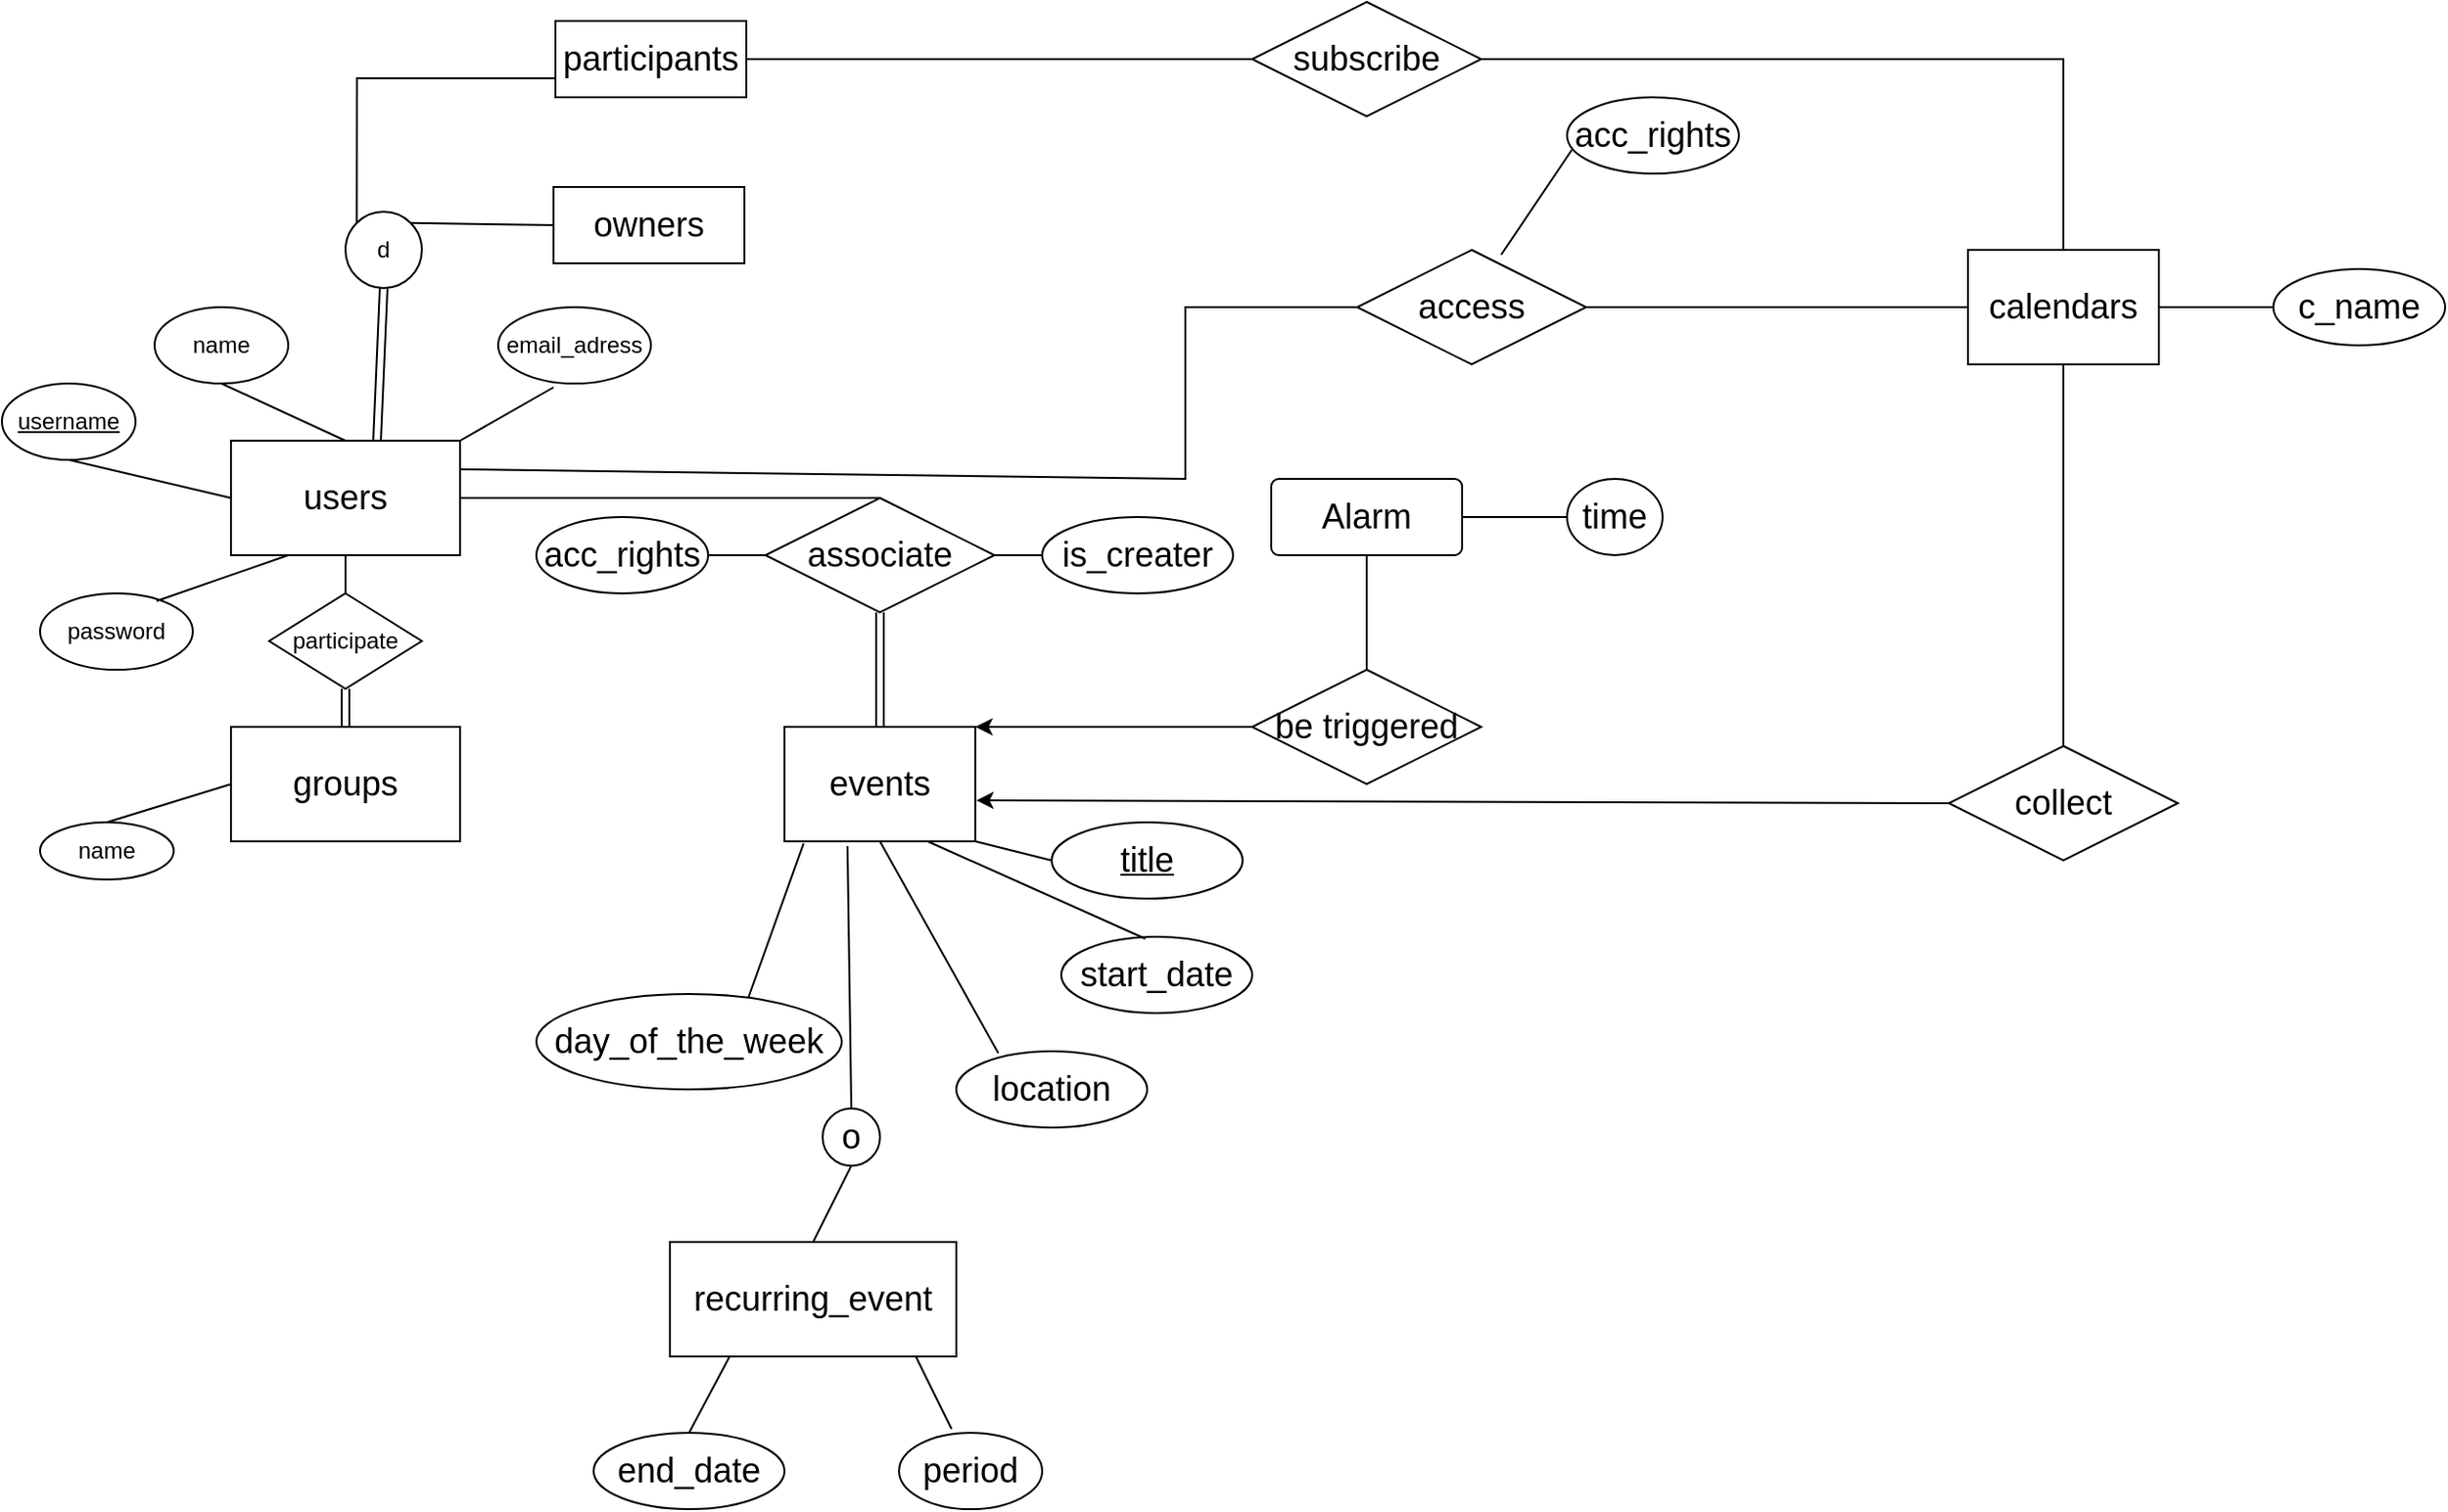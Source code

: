 <mxfile version="20.3.7" type="github" pages="4">
  <diagram id="R2lEEEUBdFMjLlhIrx00" name="Page-1">
    <mxGraphModel dx="1796" dy="1689" grid="1" gridSize="10" guides="1" tooltips="1" connect="1" arrows="1" fold="1" page="1" pageScale="1" pageWidth="850" pageHeight="1100" math="0" shadow="0" extFonts="Permanent Marker^https://fonts.googleapis.com/css?family=Permanent+Marker">
      <root>
        <mxCell id="0" />
        <mxCell id="1" parent="0" />
        <mxCell id="HrpYlR0Sw-WBSM7qd5Lc-1" value="name" style="ellipse;whiteSpace=wrap;html=1;" parent="1" vertex="1">
          <mxGeometry x="-100" y="60" width="70" height="40" as="geometry" />
        </mxCell>
        <mxCell id="HrpYlR0Sw-WBSM7qd5Lc-2" value="&lt;font style=&quot;font-size: 18px;&quot;&gt;users&lt;/font&gt;" style="rounded=0;whiteSpace=wrap;html=1;" parent="1" vertex="1">
          <mxGeometry x="-60" y="130" width="120" height="60" as="geometry" />
        </mxCell>
        <mxCell id="HrpYlR0Sw-WBSM7qd5Lc-3" value="email_adress" style="ellipse;whiteSpace=wrap;html=1;" parent="1" vertex="1">
          <mxGeometry x="80" y="60" width="80" height="40" as="geometry" />
        </mxCell>
        <mxCell id="HrpYlR0Sw-WBSM7qd5Lc-4" value="&lt;u&gt;username&lt;/u&gt;" style="ellipse;whiteSpace=wrap;html=1;" parent="1" vertex="1">
          <mxGeometry x="-180" y="100" width="70" height="40" as="geometry" />
        </mxCell>
        <mxCell id="HrpYlR0Sw-WBSM7qd5Lc-5" value="password" style="ellipse;whiteSpace=wrap;html=1;" parent="1" vertex="1">
          <mxGeometry x="-160" y="210" width="80" height="40" as="geometry" />
        </mxCell>
        <mxCell id="HrpYlR0Sw-WBSM7qd5Lc-6" value="" style="endArrow=none;html=1;rounded=0;exitX=0.763;exitY=0.1;exitDx=0;exitDy=0;exitPerimeter=0;entryX=0.25;entryY=1;entryDx=0;entryDy=0;" parent="1" source="HrpYlR0Sw-WBSM7qd5Lc-5" target="HrpYlR0Sw-WBSM7qd5Lc-2" edge="1">
          <mxGeometry width="50" height="50" relative="1" as="geometry">
            <mxPoint x="-20" y="250" as="sourcePoint" />
            <mxPoint x="30" y="200" as="targetPoint" />
          </mxGeometry>
        </mxCell>
        <mxCell id="HrpYlR0Sw-WBSM7qd5Lc-7" value="" style="endArrow=none;html=1;rounded=0;entryX=0.5;entryY=1;entryDx=0;entryDy=0;exitX=0;exitY=0.5;exitDx=0;exitDy=0;" parent="1" source="HrpYlR0Sw-WBSM7qd5Lc-2" target="HrpYlR0Sw-WBSM7qd5Lc-4" edge="1">
          <mxGeometry width="50" height="50" relative="1" as="geometry">
            <mxPoint x="-100" y="230" as="sourcePoint" />
            <mxPoint x="-50" y="180" as="targetPoint" />
          </mxGeometry>
        </mxCell>
        <mxCell id="HrpYlR0Sw-WBSM7qd5Lc-10" value="" style="endArrow=none;html=1;rounded=0;entryX=0.5;entryY=1;entryDx=0;entryDy=0;exitX=0.5;exitY=0;exitDx=0;exitDy=0;" parent="1" source="HrpYlR0Sw-WBSM7qd5Lc-2" target="HrpYlR0Sw-WBSM7qd5Lc-1" edge="1">
          <mxGeometry width="50" height="50" relative="1" as="geometry">
            <mxPoint x="180" y="250" as="sourcePoint" />
            <mxPoint x="230" y="200" as="targetPoint" />
          </mxGeometry>
        </mxCell>
        <mxCell id="HrpYlR0Sw-WBSM7qd5Lc-11" value="" style="endArrow=none;html=1;rounded=0;entryX=0.363;entryY=1.05;entryDx=0;entryDy=0;entryPerimeter=0;exitX=1;exitY=0;exitDx=0;exitDy=0;" parent="1" source="HrpYlR0Sw-WBSM7qd5Lc-2" target="HrpYlR0Sw-WBSM7qd5Lc-3" edge="1">
          <mxGeometry width="50" height="50" relative="1" as="geometry">
            <mxPoint x="170" y="190" as="sourcePoint" />
            <mxPoint x="220" y="140" as="targetPoint" />
          </mxGeometry>
        </mxCell>
        <mxCell id="HrpYlR0Sw-WBSM7qd5Lc-12" value="&lt;font style=&quot;font-size: 18px;&quot;&gt;groups&lt;/font&gt;" style="rounded=0;whiteSpace=wrap;html=1;" parent="1" vertex="1">
          <mxGeometry x="-60" y="280" width="120" height="60" as="geometry" />
        </mxCell>
        <mxCell id="HrpYlR0Sw-WBSM7qd5Lc-13" value="name" style="ellipse;whiteSpace=wrap;html=1;" parent="1" vertex="1">
          <mxGeometry x="-160" y="330" width="70" height="30" as="geometry" />
        </mxCell>
        <mxCell id="HrpYlR0Sw-WBSM7qd5Lc-14" value="" style="endArrow=none;html=1;rounded=0;entryX=0.5;entryY=0;entryDx=0;entryDy=0;exitX=0;exitY=0.5;exitDx=0;exitDy=0;" parent="1" source="HrpYlR0Sw-WBSM7qd5Lc-12" target="HrpYlR0Sw-WBSM7qd5Lc-13" edge="1">
          <mxGeometry width="50" height="50" relative="1" as="geometry">
            <mxPoint x="250" y="340" as="sourcePoint" />
            <mxPoint x="300" y="290" as="targetPoint" />
          </mxGeometry>
        </mxCell>
        <mxCell id="HrpYlR0Sw-WBSM7qd5Lc-15" value="participate" style="rhombus;whiteSpace=wrap;html=1;" parent="1" vertex="1">
          <mxGeometry x="-40" y="210" width="80" height="50" as="geometry" />
        </mxCell>
        <mxCell id="HrpYlR0Sw-WBSM7qd5Lc-17" value="&lt;font style=&quot;font-size: 18px;&quot;&gt;events&lt;/font&gt;" style="rounded=0;whiteSpace=wrap;html=1;" parent="1" vertex="1">
          <mxGeometry x="230" y="280" width="100" height="60" as="geometry" />
        </mxCell>
        <mxCell id="HrpYlR0Sw-WBSM7qd5Lc-19" value="" style="endArrow=none;html=1;rounded=0;exitX=0.5;exitY=1;exitDx=0;exitDy=0;entryX=0.5;entryY=0;entryDx=0;entryDy=0;" parent="1" source="HrpYlR0Sw-WBSM7qd5Lc-2" target="HrpYlR0Sw-WBSM7qd5Lc-15" edge="1">
          <mxGeometry width="50" height="50" relative="1" as="geometry">
            <mxPoint x="90" y="270" as="sourcePoint" />
            <mxPoint x="140" y="220" as="targetPoint" />
          </mxGeometry>
        </mxCell>
        <mxCell id="HrpYlR0Sw-WBSM7qd5Lc-20" value="" style="shape=link;html=1;rounded=0;entryX=0.5;entryY=0;entryDx=0;entryDy=0;exitX=0.5;exitY=1;exitDx=0;exitDy=0;" parent="1" source="HrpYlR0Sw-WBSM7qd5Lc-15" target="HrpYlR0Sw-WBSM7qd5Lc-12" edge="1">
          <mxGeometry width="100" relative="1" as="geometry">
            <mxPoint x="25" y="350" as="sourcePoint" />
            <mxPoint x="75" y="350" as="targetPoint" />
          </mxGeometry>
        </mxCell>
        <mxCell id="HrpYlR0Sw-WBSM7qd5Lc-32" value="" style="shape=link;html=1;rounded=0;fontSize=18;entryX=0.5;entryY=0;entryDx=0;entryDy=0;exitX=0.5;exitY=1;exitDx=0;exitDy=0;" parent="1" source="HrpYlR0Sw-WBSM7qd5Lc-44" target="HrpYlR0Sw-WBSM7qd5Lc-17" edge="1">
          <mxGeometry relative="1" as="geometry">
            <mxPoint x="330" y="380" as="sourcePoint" />
            <mxPoint x="490" y="380" as="targetPoint" />
          </mxGeometry>
        </mxCell>
        <mxCell id="HrpYlR0Sw-WBSM7qd5Lc-35" value="period" style="ellipse;whiteSpace=wrap;html=1;align=center;fontSize=18;" parent="1" vertex="1">
          <mxGeometry x="290" y="650" width="75" height="40" as="geometry" />
        </mxCell>
        <mxCell id="HrpYlR0Sw-WBSM7qd5Lc-36" value="" style="endArrow=none;html=1;rounded=0;fontSize=18;entryX=0.367;entryY=-0.05;entryDx=0;entryDy=0;entryPerimeter=0;exitX=0.857;exitY=0.992;exitDx=0;exitDy=0;exitPerimeter=0;" parent="1" source="HrpYlR0Sw-WBSM7qd5Lc-57" target="HrpYlR0Sw-WBSM7qd5Lc-35" edge="1">
          <mxGeometry relative="1" as="geometry">
            <mxPoint x="200" y="620" as="sourcePoint" />
            <mxPoint x="640" y="190" as="targetPoint" />
          </mxGeometry>
        </mxCell>
        <mxCell id="HrpYlR0Sw-WBSM7qd5Lc-37" value="&lt;u&gt;title&lt;/u&gt;" style="ellipse;whiteSpace=wrap;html=1;align=center;fontSize=18;" parent="1" vertex="1">
          <mxGeometry x="370" y="330" width="100" height="40" as="geometry" />
        </mxCell>
        <mxCell id="HrpYlR0Sw-WBSM7qd5Lc-38" value="" style="endArrow=none;html=1;rounded=0;fontSize=18;exitX=1;exitY=1;exitDx=0;exitDy=0;entryX=0;entryY=0.5;entryDx=0;entryDy=0;" parent="1" source="HrpYlR0Sw-WBSM7qd5Lc-17" target="HrpYlR0Sw-WBSM7qd5Lc-37" edge="1">
          <mxGeometry relative="1" as="geometry">
            <mxPoint x="520" y="430" as="sourcePoint" />
            <mxPoint x="680" y="430" as="targetPoint" />
          </mxGeometry>
        </mxCell>
        <mxCell id="HrpYlR0Sw-WBSM7qd5Lc-40" value="location" style="ellipse;whiteSpace=wrap;html=1;align=center;fontSize=18;" parent="1" vertex="1">
          <mxGeometry x="320" y="450" width="100" height="40" as="geometry" />
        </mxCell>
        <mxCell id="HrpYlR0Sw-WBSM7qd5Lc-41" value="" style="endArrow=none;html=1;rounded=0;fontSize=18;entryX=0.22;entryY=0.025;entryDx=0;entryDy=0;entryPerimeter=0;exitX=0.5;exitY=1;exitDx=0;exitDy=0;" parent="1" source="HrpYlR0Sw-WBSM7qd5Lc-17" target="HrpYlR0Sw-WBSM7qd5Lc-40" edge="1">
          <mxGeometry width="50" height="50" relative="1" as="geometry">
            <mxPoint x="150" y="580" as="sourcePoint" />
            <mxPoint x="200" y="530" as="targetPoint" />
          </mxGeometry>
        </mxCell>
        <mxCell id="HrpYlR0Sw-WBSM7qd5Lc-42" value="is_creater" style="ellipse;whiteSpace=wrap;html=1;fontSize=18;" parent="1" vertex="1">
          <mxGeometry x="365" y="170" width="100" height="40" as="geometry" />
        </mxCell>
        <mxCell id="HrpYlR0Sw-WBSM7qd5Lc-43" value="" style="endArrow=none;html=1;rounded=0;fontSize=18;exitX=1;exitY=0.5;exitDx=0;exitDy=0;entryX=0;entryY=0.5;entryDx=0;entryDy=0;" parent="1" source="HrpYlR0Sw-WBSM7qd5Lc-44" target="HrpYlR0Sw-WBSM7qd5Lc-42" edge="1">
          <mxGeometry width="50" height="50" relative="1" as="geometry">
            <mxPoint x="450" y="330" as="sourcePoint" />
            <mxPoint x="520" y="240" as="targetPoint" />
          </mxGeometry>
        </mxCell>
        <mxCell id="HrpYlR0Sw-WBSM7qd5Lc-44" value="associate" style="shape=rhombus;perimeter=rhombusPerimeter;whiteSpace=wrap;html=1;align=center;fontSize=18;" parent="1" vertex="1">
          <mxGeometry x="220" y="160" width="120" height="60" as="geometry" />
        </mxCell>
        <mxCell id="HrpYlR0Sw-WBSM7qd5Lc-46" value="" style="endArrow=none;html=1;rounded=0;fontSize=18;entryX=1;entryY=0.5;entryDx=0;entryDy=0;exitX=0.5;exitY=0;exitDx=0;exitDy=0;" parent="1" source="HrpYlR0Sw-WBSM7qd5Lc-44" target="HrpYlR0Sw-WBSM7qd5Lc-2" edge="1">
          <mxGeometry width="50" height="50" relative="1" as="geometry">
            <mxPoint x="210" y="310" as="sourcePoint" />
            <mxPoint x="260" y="260" as="targetPoint" />
          </mxGeometry>
        </mxCell>
        <mxCell id="HrpYlR0Sw-WBSM7qd5Lc-49" value="day_of_the_week" style="ellipse;whiteSpace=wrap;html=1;align=center;fontSize=18;" parent="1" vertex="1">
          <mxGeometry x="100" y="420" width="160" height="50" as="geometry" />
        </mxCell>
        <mxCell id="HrpYlR0Sw-WBSM7qd5Lc-50" value="" style="endArrow=none;html=1;rounded=0;fontSize=18;exitX=0.694;exitY=0.04;exitDx=0;exitDy=0;exitPerimeter=0;entryX=0.1;entryY=1.017;entryDx=0;entryDy=0;entryPerimeter=0;" parent="1" source="HrpYlR0Sw-WBSM7qd5Lc-49" target="HrpYlR0Sw-WBSM7qd5Lc-17" edge="1">
          <mxGeometry relative="1" as="geometry">
            <mxPoint x="30" y="490" as="sourcePoint" />
            <mxPoint x="190" y="490" as="targetPoint" />
          </mxGeometry>
        </mxCell>
        <mxCell id="HrpYlR0Sw-WBSM7qd5Lc-51" value="end_date" style="ellipse;whiteSpace=wrap;html=1;align=center;fontSize=18;" parent="1" vertex="1">
          <mxGeometry x="130" y="650" width="100" height="40" as="geometry" />
        </mxCell>
        <mxCell id="HrpYlR0Sw-WBSM7qd5Lc-52" value="" style="endArrow=none;html=1;rounded=0;fontSize=18;exitX=0.5;exitY=0;exitDx=0;exitDy=0;entryX=0.21;entryY=0.992;entryDx=0;entryDy=0;entryPerimeter=0;" parent="1" source="HrpYlR0Sw-WBSM7qd5Lc-51" target="HrpYlR0Sw-WBSM7qd5Lc-57" edge="1">
          <mxGeometry relative="1" as="geometry">
            <mxPoint x="120" y="410" as="sourcePoint" />
            <mxPoint x="140" y="550" as="targetPoint" />
          </mxGeometry>
        </mxCell>
        <mxCell id="HrpYlR0Sw-WBSM7qd5Lc-53" value="start_date" style="ellipse;whiteSpace=wrap;html=1;align=center;fontSize=18;" parent="1" vertex="1">
          <mxGeometry x="375" y="390" width="100" height="40" as="geometry" />
        </mxCell>
        <mxCell id="HrpYlR0Sw-WBSM7qd5Lc-57" value="&lt;font style=&quot;font-size: 18px;&quot;&gt;recurring_event&lt;/font&gt;" style="rounded=0;whiteSpace=wrap;html=1;" parent="1" vertex="1">
          <mxGeometry x="170" y="550" width="150" height="60" as="geometry" />
        </mxCell>
        <mxCell id="HrpYlR0Sw-WBSM7qd5Lc-61" value="" style="endArrow=none;html=1;rounded=0;fontSize=18;exitX=0.75;exitY=1;exitDx=0;exitDy=0;entryX=0.44;entryY=0.025;entryDx=0;entryDy=0;entryPerimeter=0;" parent="1" source="HrpYlR0Sw-WBSM7qd5Lc-17" target="HrpYlR0Sw-WBSM7qd5Lc-53" edge="1">
          <mxGeometry relative="1" as="geometry">
            <mxPoint x="510" y="550" as="sourcePoint" />
            <mxPoint x="670" y="550" as="targetPoint" />
          </mxGeometry>
        </mxCell>
        <mxCell id="HrpYlR0Sw-WBSM7qd5Lc-70" value="" style="endArrow=none;html=1;rounded=0;fontSize=18;exitX=0.5;exitY=0;exitDx=0;exitDy=0;entryX=0.5;entryY=1;entryDx=0;entryDy=0;" parent="1" source="HrpYlR0Sw-WBSM7qd5Lc-57" target="HrpYlR0Sw-WBSM7qd5Lc-71" edge="1">
          <mxGeometry width="50" height="50" relative="1" as="geometry">
            <mxPoint x="120" y="680" as="sourcePoint" />
            <mxPoint x="210" y="690" as="targetPoint" />
          </mxGeometry>
        </mxCell>
        <mxCell id="HrpYlR0Sw-WBSM7qd5Lc-71" value="o" style="ellipse;whiteSpace=wrap;html=1;align=center;fontSize=18;" parent="1" vertex="1">
          <mxGeometry x="250" y="480" width="30" height="30" as="geometry" />
        </mxCell>
        <mxCell id="HrpYlR0Sw-WBSM7qd5Lc-72" value="" style="endArrow=none;html=1;rounded=0;fontSize=18;entryX=0.33;entryY=1.042;entryDx=0;entryDy=0;entryPerimeter=0;exitX=0.5;exitY=0;exitDx=0;exitDy=0;" parent="1" source="HrpYlR0Sw-WBSM7qd5Lc-71" target="HrpYlR0Sw-WBSM7qd5Lc-17" edge="1">
          <mxGeometry width="50" height="50" relative="1" as="geometry">
            <mxPoint x="90" y="680" as="sourcePoint" />
            <mxPoint x="140" y="630" as="targetPoint" />
          </mxGeometry>
        </mxCell>
        <mxCell id="HrpYlR0Sw-WBSM7qd5Lc-77" value="be triggered" style="shape=rhombus;perimeter=rhombusPerimeter;whiteSpace=wrap;html=1;align=center;labelBackgroundColor=none;fontSize=18;" parent="1" vertex="1">
          <mxGeometry x="475" y="250" width="120" height="60" as="geometry" />
        </mxCell>
        <mxCell id="HrpYlR0Sw-WBSM7qd5Lc-80" value="" style="endArrow=none;html=1;rounded=0;fontSize=18;entryX=0.5;entryY=1;entryDx=0;entryDy=0;exitX=0.5;exitY=0;exitDx=0;exitDy=0;" parent="1" source="HrpYlR0Sw-WBSM7qd5Lc-77" target="HrpYlR0Sw-WBSM7qd5Lc-82" edge="1">
          <mxGeometry relative="1" as="geometry">
            <mxPoint x="610" y="220" as="sourcePoint" />
            <mxPoint x="530" y="215" as="targetPoint" />
          </mxGeometry>
        </mxCell>
        <mxCell id="HrpYlR0Sw-WBSM7qd5Lc-82" value="Alarm" style="rounded=1;arcSize=10;whiteSpace=wrap;html=1;align=center;labelBackgroundColor=none;fontSize=18;fillColor=none;" parent="1" vertex="1">
          <mxGeometry x="485" y="150" width="100" height="40" as="geometry" />
        </mxCell>
        <mxCell id="HrpYlR0Sw-WBSM7qd5Lc-84" value="time" style="ellipse;whiteSpace=wrap;html=1;labelBackgroundColor=none;fontSize=18;fillColor=none;" parent="1" vertex="1">
          <mxGeometry x="640" y="150" width="50" height="40" as="geometry" />
        </mxCell>
        <mxCell id="HrpYlR0Sw-WBSM7qd5Lc-85" value="" style="endArrow=none;html=1;rounded=0;fontSize=18;exitX=1;exitY=0.5;exitDx=0;exitDy=0;entryX=0;entryY=0.5;entryDx=0;entryDy=0;" parent="1" source="HrpYlR0Sw-WBSM7qd5Lc-82" target="HrpYlR0Sw-WBSM7qd5Lc-84" edge="1">
          <mxGeometry width="50" height="50" relative="1" as="geometry">
            <mxPoint x="620" y="280" as="sourcePoint" />
            <mxPoint x="670" y="230" as="targetPoint" />
          </mxGeometry>
        </mxCell>
        <mxCell id="HrpYlR0Sw-WBSM7qd5Lc-86" value="" style="endArrow=classic;html=1;rounded=0;fontSize=18;entryX=1;entryY=0;entryDx=0;entryDy=0;exitX=0;exitY=0.5;exitDx=0;exitDy=0;" parent="1" source="HrpYlR0Sw-WBSM7qd5Lc-77" target="HrpYlR0Sw-WBSM7qd5Lc-17" edge="1">
          <mxGeometry width="50" height="50" relative="1" as="geometry">
            <mxPoint x="380" y="310" as="sourcePoint" />
            <mxPoint x="430" y="260" as="targetPoint" />
          </mxGeometry>
        </mxCell>
        <mxCell id="HrpYlR0Sw-WBSM7qd5Lc-92" value="&lt;span style=&quot;font-size: 18px;&quot;&gt;calendars&lt;/span&gt;" style="rounded=0;whiteSpace=wrap;html=1;" parent="1" vertex="1">
          <mxGeometry x="850" y="30" width="100" height="60" as="geometry" />
        </mxCell>
        <mxCell id="HrpYlR0Sw-WBSM7qd5Lc-95" value="collect" style="shape=rhombus;perimeter=rhombusPerimeter;whiteSpace=wrap;html=1;align=center;labelBackgroundColor=none;fontSize=18;fillColor=none;" parent="1" vertex="1">
          <mxGeometry x="840" y="290" width="120" height="60" as="geometry" />
        </mxCell>
        <mxCell id="HrpYlR0Sw-WBSM7qd5Lc-99" value="" style="endArrow=none;html=1;rounded=0;fontSize=18;entryX=0.5;entryY=1;entryDx=0;entryDy=0;exitX=0.5;exitY=0;exitDx=0;exitDy=0;" parent="1" source="HrpYlR0Sw-WBSM7qd5Lc-95" target="HrpYlR0Sw-WBSM7qd5Lc-92" edge="1">
          <mxGeometry relative="1" as="geometry">
            <mxPoint x="900" y="280" as="sourcePoint" />
            <mxPoint x="900" y="350" as="targetPoint" />
          </mxGeometry>
        </mxCell>
        <mxCell id="HrpYlR0Sw-WBSM7qd5Lc-100" value="" style="endArrow=classic;html=1;rounded=0;fontSize=18;entryX=1.005;entryY=0.642;entryDx=0;entryDy=0;exitX=0;exitY=0.5;exitDx=0;exitDy=0;entryPerimeter=0;" parent="1" source="HrpYlR0Sw-WBSM7qd5Lc-95" target="HrpYlR0Sw-WBSM7qd5Lc-17" edge="1">
          <mxGeometry width="50" height="50" relative="1" as="geometry">
            <mxPoint x="540" y="480" as="sourcePoint" />
            <mxPoint x="590" y="430" as="targetPoint" />
          </mxGeometry>
        </mxCell>
        <mxCell id="HrpYlR0Sw-WBSM7qd5Lc-103" value="" style="endArrow=none;html=1;rounded=0;fontSize=18;exitX=1;exitY=0.25;exitDx=0;exitDy=0;entryX=0;entryY=0.5;entryDx=0;entryDy=0;" parent="1" source="HrpYlR0Sw-WBSM7qd5Lc-2" target="HrpYlR0Sw-WBSM7qd5Lc-104" edge="1">
          <mxGeometry width="50" height="50" relative="1" as="geometry">
            <mxPoint x="290" y="120" as="sourcePoint" />
            <mxPoint x="530" y="60" as="targetPoint" />
            <Array as="points">
              <mxPoint x="440" y="150" />
              <mxPoint x="440" y="60" />
            </Array>
          </mxGeometry>
        </mxCell>
        <mxCell id="HrpYlR0Sw-WBSM7qd5Lc-104" value="access" style="shape=rhombus;perimeter=rhombusPerimeter;whiteSpace=wrap;html=1;align=center;labelBackgroundColor=none;fontSize=18;" parent="1" vertex="1">
          <mxGeometry x="530" y="30" width="120" height="60" as="geometry" />
        </mxCell>
        <mxCell id="HrpYlR0Sw-WBSM7qd5Lc-108" value="c_name" style="ellipse;whiteSpace=wrap;html=1;labelBackgroundColor=none;fontSize=18;fillColor=none;" parent="1" vertex="1">
          <mxGeometry x="1010" y="40" width="90" height="40" as="geometry" />
        </mxCell>
        <mxCell id="HrpYlR0Sw-WBSM7qd5Lc-109" value="" style="endArrow=none;html=1;rounded=0;fontSize=18;exitX=1;exitY=0.5;exitDx=0;exitDy=0;entryX=0;entryY=0.5;entryDx=0;entryDy=0;" parent="1" source="HrpYlR0Sw-WBSM7qd5Lc-92" target="HrpYlR0Sw-WBSM7qd5Lc-108" edge="1">
          <mxGeometry width="50" height="50" relative="1" as="geometry">
            <mxPoint x="950" y="10" as="sourcePoint" />
            <mxPoint x="1000" y="-40" as="targetPoint" />
          </mxGeometry>
        </mxCell>
        <mxCell id="HrpYlR0Sw-WBSM7qd5Lc-110" value="acc_rights" style="ellipse;whiteSpace=wrap;html=1;labelBackgroundColor=none;fontSize=18;fillColor=none;" parent="1" vertex="1">
          <mxGeometry x="640" y="-50" width="90" height="40" as="geometry" />
        </mxCell>
        <mxCell id="HrpYlR0Sw-WBSM7qd5Lc-111" value="" style="endArrow=none;html=1;rounded=0;fontSize=18;entryX=0.028;entryY=0.688;entryDx=0;entryDy=0;entryPerimeter=0;exitX=0.629;exitY=0.042;exitDx=0;exitDy=0;exitPerimeter=0;" parent="1" source="HrpYlR0Sw-WBSM7qd5Lc-104" target="HrpYlR0Sw-WBSM7qd5Lc-110" edge="1">
          <mxGeometry width="50" height="50" relative="1" as="geometry">
            <mxPoint x="800" y="40" as="sourcePoint" />
            <mxPoint x="850" y="-10" as="targetPoint" />
          </mxGeometry>
        </mxCell>
        <mxCell id="HrpYlR0Sw-WBSM7qd5Lc-113" value="" style="endArrow=none;html=1;rounded=0;fontSize=18;exitX=1;exitY=0.5;exitDx=0;exitDy=0;entryX=0;entryY=0.5;entryDx=0;entryDy=0;" parent="1" source="HrpYlR0Sw-WBSM7qd5Lc-104" target="HrpYlR0Sw-WBSM7qd5Lc-92" edge="1">
          <mxGeometry width="50" height="50" relative="1" as="geometry">
            <mxPoint x="700" y="140" as="sourcePoint" />
            <mxPoint x="750" y="90" as="targetPoint" />
          </mxGeometry>
        </mxCell>
        <mxCell id="HrpYlR0Sw-WBSM7qd5Lc-115" value="participants" style="whiteSpace=wrap;html=1;align=center;labelBackgroundColor=none;fontSize=18;fillColor=none;" parent="1" vertex="1">
          <mxGeometry x="110" y="-90" width="100" height="40" as="geometry" />
        </mxCell>
        <mxCell id="HrpYlR0Sw-WBSM7qd5Lc-116" value="owners" style="whiteSpace=wrap;html=1;align=center;labelBackgroundColor=none;fontSize=18;fillColor=none;" parent="1" vertex="1">
          <mxGeometry x="109" y="-3" width="100" height="40" as="geometry" />
        </mxCell>
        <mxCell id="HrpYlR0Sw-WBSM7qd5Lc-117" value="d" style="ellipse;whiteSpace=wrap;html=1;" parent="1" vertex="1">
          <mxGeometry y="10" width="40" height="40" as="geometry" />
        </mxCell>
        <mxCell id="HrpYlR0Sw-WBSM7qd5Lc-120" value="" style="shape=link;html=1;rounded=0;fontSize=18;exitX=0.5;exitY=1;exitDx=0;exitDy=0;entryX=0.638;entryY=-0.008;entryDx=0;entryDy=0;entryPerimeter=0;" parent="1" source="HrpYlR0Sw-WBSM7qd5Lc-117" target="HrpYlR0Sw-WBSM7qd5Lc-2" edge="1">
          <mxGeometry relative="1" as="geometry">
            <mxPoint x="120" y="60" as="sourcePoint" />
            <mxPoint x="280" y="60" as="targetPoint" />
          </mxGeometry>
        </mxCell>
        <mxCell id="HrpYlR0Sw-WBSM7qd5Lc-122" value="" style="endArrow=none;html=1;rounded=0;fontSize=18;exitX=0;exitY=0.75;exitDx=0;exitDy=0;entryX=0;entryY=0;entryDx=0;entryDy=0;" parent="1" source="HrpYlR0Sw-WBSM7qd5Lc-115" target="HrpYlR0Sw-WBSM7qd5Lc-117" edge="1">
          <mxGeometry relative="1" as="geometry">
            <mxPoint y="-10" as="sourcePoint" />
            <mxPoint x="160" y="-10" as="targetPoint" />
            <Array as="points">
              <mxPoint x="6" y="-60" />
            </Array>
          </mxGeometry>
        </mxCell>
        <mxCell id="HrpYlR0Sw-WBSM7qd5Lc-124" value="" style="endArrow=none;html=1;rounded=0;fontSize=18;exitX=0;exitY=0.5;exitDx=0;exitDy=0;entryX=1;entryY=0;entryDx=0;entryDy=0;" parent="1" source="HrpYlR0Sw-WBSM7qd5Lc-116" target="HrpYlR0Sw-WBSM7qd5Lc-117" edge="1">
          <mxGeometry relative="1" as="geometry">
            <mxPoint x="110" y="30" as="sourcePoint" />
            <mxPoint x="270" y="30" as="targetPoint" />
          </mxGeometry>
        </mxCell>
        <mxCell id="HrpYlR0Sw-WBSM7qd5Lc-125" value="subscribe" style="shape=rhombus;perimeter=rhombusPerimeter;whiteSpace=wrap;html=1;align=center;labelBackgroundColor=none;fontSize=18;fillColor=none;" parent="1" vertex="1">
          <mxGeometry x="475" y="-100" width="120" height="60" as="geometry" />
        </mxCell>
        <mxCell id="HrpYlR0Sw-WBSM7qd5Lc-126" value="" style="endArrow=none;html=1;rounded=0;fontSize=18;exitX=1;exitY=0.5;exitDx=0;exitDy=0;entryX=0;entryY=0.5;entryDx=0;entryDy=0;" parent="1" source="HrpYlR0Sw-WBSM7qd5Lc-115" target="HrpYlR0Sw-WBSM7qd5Lc-125" edge="1">
          <mxGeometry relative="1" as="geometry">
            <mxPoint x="220" y="-40" as="sourcePoint" />
            <mxPoint x="380" y="-40" as="targetPoint" />
          </mxGeometry>
        </mxCell>
        <mxCell id="HrpYlR0Sw-WBSM7qd5Lc-127" value="" style="endArrow=none;html=1;rounded=0;fontSize=18;exitX=1;exitY=0.5;exitDx=0;exitDy=0;entryX=0.5;entryY=0;entryDx=0;entryDy=0;" parent="1" source="HrpYlR0Sw-WBSM7qd5Lc-125" target="HrpYlR0Sw-WBSM7qd5Lc-92" edge="1">
          <mxGeometry relative="1" as="geometry">
            <mxPoint x="730" y="-70" as="sourcePoint" />
            <mxPoint x="890" y="-70" as="targetPoint" />
            <Array as="points">
              <mxPoint x="900" y="-70" />
            </Array>
          </mxGeometry>
        </mxCell>
        <mxCell id="HrpYlR0Sw-WBSM7qd5Lc-128" value="acc_rights" style="ellipse;whiteSpace=wrap;html=1;labelBackgroundColor=none;fontSize=18;fillColor=none;" parent="1" vertex="1">
          <mxGeometry x="100" y="170" width="90" height="40" as="geometry" />
        </mxCell>
        <mxCell id="HrpYlR0Sw-WBSM7qd5Lc-131" value="" style="endArrow=none;html=1;rounded=0;fontSize=18;exitX=1;exitY=0.5;exitDx=0;exitDy=0;entryX=0;entryY=0.5;entryDx=0;entryDy=0;" parent="1" source="HrpYlR0Sw-WBSM7qd5Lc-128" target="HrpYlR0Sw-WBSM7qd5Lc-44" edge="1">
          <mxGeometry relative="1" as="geometry">
            <mxPoint x="80" y="290" as="sourcePoint" />
            <mxPoint x="240" y="290" as="targetPoint" />
          </mxGeometry>
        </mxCell>
      </root>
    </mxGraphModel>
  </diagram>
  <diagram id="nQmnyNFSFos6eswjvVM8" name="users and groups">
    <mxGraphModel dx="996" dy="1789" grid="1" gridSize="10" guides="1" tooltips="1" connect="1" arrows="1" fold="1" page="1" pageScale="1" pageWidth="827" pageHeight="1169" math="0" shadow="0">
      <root>
        <mxCell id="0" />
        <mxCell id="1" parent="0" />
        <mxCell id="A9Y2W4eO2rQ6gUOknwV4-1" value="name" style="ellipse;whiteSpace=wrap;html=1;" vertex="1" parent="1">
          <mxGeometry x="87" y="60" width="70" height="40" as="geometry" />
        </mxCell>
        <mxCell id="A9Y2W4eO2rQ6gUOknwV4-2" value="&lt;font style=&quot;font-size: 18px;&quot;&gt;users&lt;/font&gt;" style="rounded=0;whiteSpace=wrap;html=1;" vertex="1" parent="1">
          <mxGeometry x="127" y="130" width="120" height="60" as="geometry" />
        </mxCell>
        <mxCell id="A9Y2W4eO2rQ6gUOknwV4-3" value="email_adress" style="ellipse;whiteSpace=wrap;html=1;" vertex="1" parent="1">
          <mxGeometry x="247" y="72" width="80" height="40" as="geometry" />
        </mxCell>
        <mxCell id="A9Y2W4eO2rQ6gUOknwV4-4" value="&lt;u&gt;username&lt;/u&gt;" style="ellipse;whiteSpace=wrap;html=1;" vertex="1" parent="1">
          <mxGeometry x="7" y="100" width="70" height="40" as="geometry" />
        </mxCell>
        <mxCell id="A9Y2W4eO2rQ6gUOknwV4-5" value="password" style="ellipse;whiteSpace=wrap;html=1;" vertex="1" parent="1">
          <mxGeometry x="27" y="210" width="80" height="40" as="geometry" />
        </mxCell>
        <mxCell id="A9Y2W4eO2rQ6gUOknwV4-6" value="" style="endArrow=none;html=1;rounded=0;exitX=0.763;exitY=0.1;exitDx=0;exitDy=0;exitPerimeter=0;entryX=0.25;entryY=1;entryDx=0;entryDy=0;" edge="1" parent="1" source="A9Y2W4eO2rQ6gUOknwV4-5" target="A9Y2W4eO2rQ6gUOknwV4-2">
          <mxGeometry width="50" height="50" relative="1" as="geometry">
            <mxPoint x="167" y="250" as="sourcePoint" />
            <mxPoint x="217" y="200" as="targetPoint" />
          </mxGeometry>
        </mxCell>
        <mxCell id="A9Y2W4eO2rQ6gUOknwV4-7" value="" style="endArrow=none;html=1;rounded=0;entryX=0.5;entryY=1;entryDx=0;entryDy=0;exitX=0;exitY=0.5;exitDx=0;exitDy=0;" edge="1" parent="1" source="A9Y2W4eO2rQ6gUOknwV4-2" target="A9Y2W4eO2rQ6gUOknwV4-4">
          <mxGeometry width="50" height="50" relative="1" as="geometry">
            <mxPoint x="87" y="230" as="sourcePoint" />
            <mxPoint x="137" y="180" as="targetPoint" />
          </mxGeometry>
        </mxCell>
        <mxCell id="A9Y2W4eO2rQ6gUOknwV4-8" value="" style="endArrow=none;html=1;rounded=0;entryX=0.5;entryY=1;entryDx=0;entryDy=0;exitX=0.5;exitY=0;exitDx=0;exitDy=0;" edge="1" parent="1" source="A9Y2W4eO2rQ6gUOknwV4-2" target="A9Y2W4eO2rQ6gUOknwV4-1">
          <mxGeometry width="50" height="50" relative="1" as="geometry">
            <mxPoint x="367" y="250" as="sourcePoint" />
            <mxPoint x="417" y="200" as="targetPoint" />
          </mxGeometry>
        </mxCell>
        <mxCell id="A9Y2W4eO2rQ6gUOknwV4-9" value="" style="endArrow=none;html=1;rounded=0;entryX=0.363;entryY=1.05;entryDx=0;entryDy=0;entryPerimeter=0;exitX=1;exitY=0;exitDx=0;exitDy=0;" edge="1" parent="1" source="A9Y2W4eO2rQ6gUOknwV4-2" target="A9Y2W4eO2rQ6gUOknwV4-3">
          <mxGeometry width="50" height="50" relative="1" as="geometry">
            <mxPoint x="357" y="190" as="sourcePoint" />
            <mxPoint x="407" y="140" as="targetPoint" />
          </mxGeometry>
        </mxCell>
        <mxCell id="A9Y2W4eO2rQ6gUOknwV4-10" value="&lt;font style=&quot;font-size: 18px;&quot;&gt;groups&lt;/font&gt;" style="rounded=0;whiteSpace=wrap;html=1;" vertex="1" parent="1">
          <mxGeometry x="607" y="-50" width="120" height="60" as="geometry" />
        </mxCell>
        <mxCell id="A9Y2W4eO2rQ6gUOknwV4-11" value="&lt;u&gt;name&lt;/u&gt;" style="ellipse;whiteSpace=wrap;html=1;" vertex="1" parent="1">
          <mxGeometry x="632" y="50" width="70" height="30" as="geometry" />
        </mxCell>
        <mxCell id="A9Y2W4eO2rQ6gUOknwV4-13" value="participate" style="rhombus;whiteSpace=wrap;html=1;" vertex="1" parent="1">
          <mxGeometry x="147" y="210" width="80" height="50" as="geometry" />
        </mxCell>
        <mxCell id="A9Y2W4eO2rQ6gUOknwV4-15" value="" style="endArrow=none;html=1;rounded=0;exitX=0.5;exitY=1;exitDx=0;exitDy=0;entryX=0.5;entryY=0;entryDx=0;entryDy=0;" edge="1" parent="1" source="A9Y2W4eO2rQ6gUOknwV4-2" target="A9Y2W4eO2rQ6gUOknwV4-13">
          <mxGeometry width="50" height="50" relative="1" as="geometry">
            <mxPoint x="277" y="270" as="sourcePoint" />
            <mxPoint x="327" y="220" as="targetPoint" />
          </mxGeometry>
        </mxCell>
        <mxCell id="A9Y2W4eO2rQ6gUOknwV4-20" value="participants" style="whiteSpace=wrap;html=1;align=center;labelBackgroundColor=none;fontSize=18;fillColor=none;" vertex="1" parent="1">
          <mxGeometry x="297" y="-90" width="100" height="40" as="geometry" />
        </mxCell>
        <mxCell id="A9Y2W4eO2rQ6gUOknwV4-21" value="owners" style="whiteSpace=wrap;html=1;align=center;labelBackgroundColor=none;fontSize=18;fillColor=none;" vertex="1" parent="1">
          <mxGeometry x="296" y="-3" width="100" height="40" as="geometry" />
        </mxCell>
        <mxCell id="A9Y2W4eO2rQ6gUOknwV4-22" value="d" style="ellipse;whiteSpace=wrap;html=1;" vertex="1" parent="1">
          <mxGeometry x="187" y="10" width="40" height="40" as="geometry" />
        </mxCell>
        <mxCell id="A9Y2W4eO2rQ6gUOknwV4-23" value="" style="shape=link;html=1;rounded=0;fontSize=18;exitX=0.5;exitY=1;exitDx=0;exitDy=0;entryX=0.638;entryY=-0.008;entryDx=0;entryDy=0;entryPerimeter=0;" edge="1" parent="1" source="A9Y2W4eO2rQ6gUOknwV4-22" target="A9Y2W4eO2rQ6gUOknwV4-2">
          <mxGeometry relative="1" as="geometry">
            <mxPoint x="307" y="60" as="sourcePoint" />
            <mxPoint x="467" y="60" as="targetPoint" />
          </mxGeometry>
        </mxCell>
        <mxCell id="A9Y2W4eO2rQ6gUOknwV4-24" value="" style="endArrow=none;html=1;rounded=0;fontSize=18;exitX=0;exitY=0.75;exitDx=0;exitDy=0;entryX=0;entryY=0;entryDx=0;entryDy=0;" edge="1" parent="1" source="A9Y2W4eO2rQ6gUOknwV4-20" target="A9Y2W4eO2rQ6gUOknwV4-22">
          <mxGeometry relative="1" as="geometry">
            <mxPoint x="187" y="-10" as="sourcePoint" />
            <mxPoint x="347" y="-10" as="targetPoint" />
            <Array as="points">
              <mxPoint x="193" y="-60" />
            </Array>
          </mxGeometry>
        </mxCell>
        <mxCell id="A9Y2W4eO2rQ6gUOknwV4-25" value="" style="endArrow=none;html=1;rounded=0;fontSize=18;exitX=0;exitY=0.5;exitDx=0;exitDy=0;entryX=1;entryY=0;entryDx=0;entryDy=0;" edge="1" parent="1" source="A9Y2W4eO2rQ6gUOknwV4-21" target="A9Y2W4eO2rQ6gUOknwV4-22">
          <mxGeometry relative="1" as="geometry">
            <mxPoint x="297" y="30" as="sourcePoint" />
            <mxPoint x="457" y="30" as="targetPoint" />
          </mxGeometry>
        </mxCell>
        <mxCell id="2Tj5D7AQ9OM5GI8xZl---2" value="" style="endArrow=none;html=1;rounded=0;fontSize=14;entryX=0.5;entryY=0;entryDx=0;entryDy=0;exitX=0.5;exitY=1;exitDx=0;exitDy=0;" edge="1" parent="1" source="A9Y2W4eO2rQ6gUOknwV4-10" target="A9Y2W4eO2rQ6gUOknwV4-11">
          <mxGeometry width="50" height="50" relative="1" as="geometry">
            <mxPoint x="697" y="50" as="sourcePoint" />
            <mxPoint x="747" as="targetPoint" />
          </mxGeometry>
        </mxCell>
        <mxCell id="nxmGP0R_ABe9adwCsx-X-1" value="belong to" style="rhombus;whiteSpace=wrap;html=1;fontSize=14;" vertex="1" parent="1">
          <mxGeometry x="447" y="37" width="80" height="35" as="geometry" />
        </mxCell>
        <mxCell id="nxmGP0R_ABe9adwCsx-X-2" value="" style="endArrow=classic;html=1;rounded=0;fontSize=14;entryX=1;entryY=0.5;entryDx=0;entryDy=0;exitX=0;exitY=0.5;exitDx=0;exitDy=0;" edge="1" parent="1" source="nxmGP0R_ABe9adwCsx-X-1" target="A9Y2W4eO2rQ6gUOknwV4-21">
          <mxGeometry width="50" height="50" relative="1" as="geometry">
            <mxPoint x="497" y="180" as="sourcePoint" />
            <mxPoint x="597" y="80" as="targetPoint" />
          </mxGeometry>
        </mxCell>
        <mxCell id="nxmGP0R_ABe9adwCsx-X-4" value="" style="shape=link;html=1;rounded=0;fontSize=14;entryX=0;entryY=0.75;entryDx=0;entryDy=0;exitX=1;exitY=0.5;exitDx=0;exitDy=0;" edge="1" parent="1" source="nxmGP0R_ABe9adwCsx-X-1" target="A9Y2W4eO2rQ6gUOknwV4-10">
          <mxGeometry relative="1" as="geometry">
            <mxPoint x="447" y="150" as="sourcePoint" />
            <mxPoint x="607" y="150" as="targetPoint" />
          </mxGeometry>
        </mxCell>
        <mxCell id="nxmGP0R_ABe9adwCsx-X-6" value="participate" style="rhombus;whiteSpace=wrap;html=1;fontSize=14;" vertex="1" parent="1">
          <mxGeometry x="457" y="-105" width="80" height="35" as="geometry" />
        </mxCell>
        <mxCell id="nxmGP0R_ABe9adwCsx-X-7" value="" style="endArrow=classic;html=1;rounded=0;fontSize=14;entryX=0;entryY=0.5;entryDx=0;entryDy=0;exitX=1;exitY=0.5;exitDx=0;exitDy=0;" edge="1" parent="1" source="nxmGP0R_ABe9adwCsx-X-6" target="A9Y2W4eO2rQ6gUOknwV4-10">
          <mxGeometry width="50" height="50" relative="1" as="geometry">
            <mxPoint x="457" y="64.5" as="sourcePoint" />
            <mxPoint x="406" y="27" as="targetPoint" />
          </mxGeometry>
        </mxCell>
        <mxCell id="nxmGP0R_ABe9adwCsx-X-11" value="" style="endArrow=none;html=1;rounded=0;fontSize=14;exitX=1;exitY=0.75;exitDx=0;exitDy=0;entryX=0;entryY=0.5;entryDx=0;entryDy=0;" edge="1" parent="1" source="A9Y2W4eO2rQ6gUOknwV4-20" target="nxmGP0R_ABe9adwCsx-X-6">
          <mxGeometry width="50" height="50" relative="1" as="geometry">
            <mxPoint x="427" as="sourcePoint" />
            <mxPoint x="477" y="-50" as="targetPoint" />
          </mxGeometry>
        </mxCell>
        <mxCell id="wHpSoCXQOWbidrFplxv2-1" value="&lt;div style=&quot;&quot;&gt;&lt;span style=&quot;background-color: initial;&quot;&gt;In this part, users should be divided into two parts,&amp;nbsp;&lt;/span&gt;&lt;/div&gt;&lt;div style=&quot;&quot;&gt;&lt;span style=&quot;background-color: initial;&quot;&gt;one is the team member, namely team members.&lt;/span&gt;&lt;/div&gt;&lt;div style=&quot;&quot;&gt;&lt;span style=&quot;background-color: initial;&quot;&gt;The others are owners, namely captains.&lt;/span&gt;&lt;/div&gt;&lt;div style=&quot;&quot;&gt;&lt;span style=&quot;background-color: initial;&quot;&gt;&lt;br&gt;&lt;/span&gt;&lt;/div&gt;&lt;div style=&quot;&quot;&gt;&lt;span style=&quot;background-color: initial;&quot;&gt;Each group have one captain, but one leader(captain) may have&amp;nbsp;a lot of groups.&amp;nbsp;&lt;/span&gt;&lt;/div&gt;&lt;div style=&quot;&quot;&gt;&lt;span style=&quot;background-color: initial;&quot;&gt;&lt;br&gt;&lt;/span&gt;&lt;/div&gt;&lt;div style=&quot;&quot;&gt;Each team number must have one group, but one group&lt;br&gt;&amp;nbsp;corresponding to many team numbers.&lt;/div&gt;" style="html=1;shadow=0;dashed=0;shape=mxgraph.bootstrap.rrect;rSize=5;strokeColor=#82b366;html=1;whiteSpace=wrap;fillColor=#d5e8d4;verticalAlign=bottom;align=left;spacing=20;spacingBottom=0;fontSize=14;" vertex="1" parent="1">
          <mxGeometry x="387" y="-450" width="245" height="330" as="geometry" />
        </mxCell>
        <mxCell id="wHpSoCXQOWbidrFplxv2-2" value="Disjoint annotation" style="html=1;shadow=0;dashed=0;shape=mxgraph.bootstrap.topButton;rSize=5;perimeter=none;whiteSpace=wrap;fillColor=#697279;strokeColor=#5B646A;fontColor=#ffffff;resizeWidth=1;fontSize=18;align=left;spacing=20;" vertex="1" parent="wHpSoCXQOWbidrFplxv2-1">
          <mxGeometry width="245" height="50" relative="1" as="geometry" />
        </mxCell>
        <mxCell id="sYCrWSb1Xyw_Se5sSJ6h-2" value="&lt;div style=&quot;&quot;&gt;&lt;span style=&quot;text-align: center;&quot;&gt;the entity of users uses username as the primary key,&amp;nbsp;&lt;/span&gt;&lt;br style=&quot;text-align: center;&quot;&gt;&lt;span style=&quot;text-align: center;&quot;&gt;so eatch username need be unique.&amp;nbsp;&lt;/span&gt;&lt;br&gt;&lt;/div&gt;" style="html=1;shadow=0;dashed=0;shape=mxgraph.bootstrap.rrect;rSize=5;strokeColor=#82b366;html=1;whiteSpace=wrap;fillColor=#d5e8d4;verticalAlign=bottom;align=left;spacing=20;spacingBottom=0;fontSize=14;" vertex="1" parent="1">
          <mxGeometry x="270" y="155" width="245" height="150" as="geometry" />
        </mxCell>
        <mxCell id="sYCrWSb1Xyw_Se5sSJ6h-3" value="Users annotation" style="html=1;shadow=0;dashed=0;shape=mxgraph.bootstrap.topButton;rSize=5;perimeter=none;whiteSpace=wrap;fillColor=#697279;strokeColor=#5B646A;fontColor=#ffffff;resizeWidth=1;fontSize=18;align=left;spacing=20;" vertex="1" parent="sYCrWSb1Xyw_Se5sSJ6h-2">
          <mxGeometry width="245" height="50" relative="1" as="geometry" />
        </mxCell>
        <mxCell id="sYCrWSb1Xyw_Se5sSJ6h-4" value="&lt;div style=&quot;&quot;&gt;&lt;span style=&quot;text-align: center;&quot;&gt;use the name of goups as primary key,&lt;/span&gt;&lt;br style=&quot;text-align: center;&quot;&gt;&lt;span style=&quot;text-align: center;&quot;&gt;so the group&#39;s name also need be unique.&lt;/span&gt;&lt;br&gt;&lt;/div&gt;" style="html=1;shadow=0;dashed=0;shape=mxgraph.bootstrap.rrect;rSize=5;strokeColor=#82b366;html=1;whiteSpace=wrap;fillColor=#d5e8d4;verticalAlign=bottom;align=left;spacing=20;spacingBottom=0;fontSize=14;" vertex="1" parent="1">
          <mxGeometry x="560" y="90" width="245" height="150" as="geometry" />
        </mxCell>
        <mxCell id="sYCrWSb1Xyw_Se5sSJ6h-5" value="Groups annotation" style="html=1;shadow=0;dashed=0;shape=mxgraph.bootstrap.topButton;rSize=5;perimeter=none;whiteSpace=wrap;fillColor=#697279;strokeColor=#5B646A;fontColor=#ffffff;resizeWidth=1;fontSize=18;align=left;spacing=20;" vertex="1" parent="sYCrWSb1Xyw_Se5sSJ6h-4">
          <mxGeometry width="245" height="50" relative="1" as="geometry" />
        </mxCell>
      </root>
    </mxGraphModel>
  </diagram>
  <diagram id="MZPWF6OvDI2_hbEhK9Hx" name="events">
    <mxGraphModel dx="946" dy="1758" grid="1" gridSize="10" guides="1" tooltips="1" connect="1" arrows="1" fold="1" page="1" pageScale="1" pageWidth="827" pageHeight="1169" math="0" shadow="0">
      <root>
        <mxCell id="0" />
        <mxCell id="1" parent="0" />
        <mxCell id="7Kw4x1QtW9p9qqBS5knw-1" value="&lt;font style=&quot;font-size: 18px;&quot;&gt;events&lt;/font&gt;" style="rounded=0;whiteSpace=wrap;html=1;" vertex="1" parent="1">
          <mxGeometry x="340" y="100" width="100" height="60" as="geometry" />
        </mxCell>
        <mxCell id="7Kw4x1QtW9p9qqBS5knw-2" value="period" style="ellipse;whiteSpace=wrap;html=1;align=center;fontSize=18;" vertex="1" parent="1">
          <mxGeometry x="430" y="420" width="75" height="40" as="geometry" />
        </mxCell>
        <mxCell id="7Kw4x1QtW9p9qqBS5knw-3" value="" style="endArrow=none;html=1;rounded=0;fontSize=18;entryX=0.367;entryY=-0.05;entryDx=0;entryDy=0;entryPerimeter=0;exitX=0.857;exitY=0.992;exitDx=0;exitDy=0;exitPerimeter=0;" edge="1" parent="1" source="7Kw4x1QtW9p9qqBS5knw-13" target="7Kw4x1QtW9p9qqBS5knw-2">
          <mxGeometry relative="1" as="geometry">
            <mxPoint x="310" y="440" as="sourcePoint" />
            <mxPoint x="750" y="10" as="targetPoint" />
          </mxGeometry>
        </mxCell>
        <mxCell id="7Kw4x1QtW9p9qqBS5knw-4" value="&lt;u&gt;title&lt;/u&gt;" style="ellipse;whiteSpace=wrap;html=1;align=center;fontSize=18;" vertex="1" parent="1">
          <mxGeometry x="450" y="140" width="100" height="40" as="geometry" />
        </mxCell>
        <mxCell id="7Kw4x1QtW9p9qqBS5knw-5" value="" style="endArrow=none;html=1;rounded=0;fontSize=18;exitX=1;exitY=1;exitDx=0;exitDy=0;entryX=0;entryY=0.5;entryDx=0;entryDy=0;" edge="1" parent="1" source="7Kw4x1QtW9p9qqBS5knw-1" target="7Kw4x1QtW9p9qqBS5knw-4">
          <mxGeometry relative="1" as="geometry">
            <mxPoint x="630" y="250" as="sourcePoint" />
            <mxPoint x="790" y="250" as="targetPoint" />
          </mxGeometry>
        </mxCell>
        <mxCell id="7Kw4x1QtW9p9qqBS5knw-6" value="location" style="ellipse;whiteSpace=wrap;html=1;align=center;fontSize=18;" vertex="1" parent="1">
          <mxGeometry x="430" y="270" width="100" height="40" as="geometry" />
        </mxCell>
        <mxCell id="7Kw4x1QtW9p9qqBS5knw-7" value="" style="endArrow=none;html=1;rounded=0;fontSize=18;entryX=0.22;entryY=0.025;entryDx=0;entryDy=0;entryPerimeter=0;exitX=0.5;exitY=1;exitDx=0;exitDy=0;" edge="1" parent="1" source="7Kw4x1QtW9p9qqBS5knw-1" target="7Kw4x1QtW9p9qqBS5knw-6">
          <mxGeometry width="50" height="50" relative="1" as="geometry">
            <mxPoint x="260" y="400" as="sourcePoint" />
            <mxPoint x="310" y="350" as="targetPoint" />
          </mxGeometry>
        </mxCell>
        <mxCell id="7Kw4x1QtW9p9qqBS5knw-8" value="day_of_the_week" style="ellipse;whiteSpace=wrap;html=1;align=center;fontSize=18;" vertex="1" parent="1">
          <mxGeometry x="210" y="240" width="160" height="50" as="geometry" />
        </mxCell>
        <mxCell id="7Kw4x1QtW9p9qqBS5knw-9" value="" style="endArrow=none;html=1;rounded=0;fontSize=18;exitX=0.694;exitY=0.04;exitDx=0;exitDy=0;exitPerimeter=0;entryX=0.1;entryY=1.017;entryDx=0;entryDy=0;entryPerimeter=0;" edge="1" parent="1" source="7Kw4x1QtW9p9qqBS5knw-8" target="7Kw4x1QtW9p9qqBS5knw-1">
          <mxGeometry relative="1" as="geometry">
            <mxPoint x="140" y="310" as="sourcePoint" />
            <mxPoint x="300" y="310" as="targetPoint" />
          </mxGeometry>
        </mxCell>
        <mxCell id="7Kw4x1QtW9p9qqBS5knw-10" value="end_time" style="ellipse;whiteSpace=wrap;html=1;align=center;fontSize=18;" vertex="1" parent="1">
          <mxGeometry x="110" y="425" width="100" height="40" as="geometry" />
        </mxCell>
        <mxCell id="7Kw4x1QtW9p9qqBS5knw-11" value="" style="endArrow=none;html=1;rounded=0;fontSize=18;exitX=0.5;exitY=0;exitDx=0;exitDy=0;entryX=0.21;entryY=0.992;entryDx=0;entryDy=0;entryPerimeter=0;" edge="1" parent="1" source="7Kw4x1QtW9p9qqBS5knw-10" target="7Kw4x1QtW9p9qqBS5knw-13">
          <mxGeometry relative="1" as="geometry">
            <mxPoint x="230" y="230" as="sourcePoint" />
            <mxPoint x="250" y="370" as="targetPoint" />
          </mxGeometry>
        </mxCell>
        <mxCell id="7Kw4x1QtW9p9qqBS5knw-12" value="start_time" style="ellipse;whiteSpace=wrap;html=1;align=center;fontSize=18;" vertex="1" parent="1">
          <mxGeometry x="440" y="200" width="100" height="40" as="geometry" />
        </mxCell>
        <mxCell id="7Kw4x1QtW9p9qqBS5knw-13" value="&lt;font style=&quot;font-size: 18px;&quot;&gt;recurring_event&lt;/font&gt;" style="rounded=0;whiteSpace=wrap;html=1;" vertex="1" parent="1">
          <mxGeometry x="300" y="330" width="150" height="60" as="geometry" />
        </mxCell>
        <mxCell id="7Kw4x1QtW9p9qqBS5knw-14" value="" style="endArrow=none;html=1;rounded=0;fontSize=18;exitX=0.75;exitY=1;exitDx=0;exitDy=0;entryX=0.44;entryY=0.025;entryDx=0;entryDy=0;entryPerimeter=0;" edge="1" parent="1" source="7Kw4x1QtW9p9qqBS5knw-1" target="7Kw4x1QtW9p9qqBS5knw-12">
          <mxGeometry relative="1" as="geometry">
            <mxPoint x="620" y="370" as="sourcePoint" />
            <mxPoint x="780" y="370" as="targetPoint" />
          </mxGeometry>
        </mxCell>
        <mxCell id="7Kw4x1QtW9p9qqBS5knw-15" value="" style="endArrow=none;html=1;rounded=0;fontSize=18;exitX=0.5;exitY=0;exitDx=0;exitDy=0;entryX=0.5;entryY=1;entryDx=0;entryDy=0;" edge="1" parent="1" source="7Kw4x1QtW9p9qqBS5knw-13" target="7Kw4x1QtW9p9qqBS5knw-16">
          <mxGeometry width="50" height="50" relative="1" as="geometry">
            <mxPoint x="230" y="500" as="sourcePoint" />
            <mxPoint x="320" y="510" as="targetPoint" />
          </mxGeometry>
        </mxCell>
        <mxCell id="7Kw4x1QtW9p9qqBS5knw-16" value="j" style="ellipse;whiteSpace=wrap;html=1;align=center;fontSize=18;" vertex="1" parent="1">
          <mxGeometry x="360" y="200" width="30" height="30" as="geometry" />
        </mxCell>
        <mxCell id="7Kw4x1QtW9p9qqBS5knw-17" value="" style="endArrow=none;html=1;rounded=0;fontSize=18;entryX=0.33;entryY=1.042;entryDx=0;entryDy=0;entryPerimeter=0;exitX=0.5;exitY=0;exitDx=0;exitDy=0;" edge="1" parent="1" source="7Kw4x1QtW9p9qqBS5knw-16" target="7Kw4x1QtW9p9qqBS5knw-1">
          <mxGeometry width="50" height="50" relative="1" as="geometry">
            <mxPoint x="200" y="500" as="sourcePoint" />
            <mxPoint x="250" y="450" as="targetPoint" />
          </mxGeometry>
        </mxCell>
        <mxCell id="7Kw4x1QtW9p9qqBS5knw-18" value="" style="endArrow=classic;html=1;rounded=0;fontSize=18;entryX=0.6;entryY=-0.033;entryDx=0;entryDy=0;exitX=0.5;exitY=1;exitDx=0;exitDy=0;entryPerimeter=0;" edge="1" parent="1" target="7Kw4x1QtW9p9qqBS5knw-1" source="BNlyfdv5zmAPXH31OkPH-1">
          <mxGeometry width="50" height="50" relative="1" as="geometry">
            <mxPoint x="585" y="100" as="sourcePoint" />
            <mxPoint x="540" y="80" as="targetPoint" />
          </mxGeometry>
        </mxCell>
        <mxCell id="pqKJ4gMTZKR7lKmTMr5s-1" value="&lt;font style=&quot;font-size: 18px;&quot;&gt;users&lt;/font&gt;" style="rounded=0;whiteSpace=wrap;html=1;" vertex="1" parent="1">
          <mxGeometry x="40" y="100" width="120" height="60" as="geometry" />
        </mxCell>
        <mxCell id="pqKJ4gMTZKR7lKmTMr5s-3" value="is_creater" style="ellipse;whiteSpace=wrap;html=1;fontSize=18;" vertex="1" parent="1">
          <mxGeometry x="205" y="190" width="100" height="40" as="geometry" />
        </mxCell>
        <mxCell id="pqKJ4gMTZKR7lKmTMr5s-4" value="" style="endArrow=none;html=1;rounded=0;fontSize=18;exitX=0.5;exitY=1;exitDx=0;exitDy=0;entryX=0.5;entryY=0;entryDx=0;entryDy=0;" edge="1" parent="1" source="pqKJ4gMTZKR7lKmTMr5s-5" target="pqKJ4gMTZKR7lKmTMr5s-3">
          <mxGeometry width="50" height="50" relative="1" as="geometry">
            <mxPoint x="425" y="270" as="sourcePoint" />
            <mxPoint x="495" y="180" as="targetPoint" />
          </mxGeometry>
        </mxCell>
        <mxCell id="pqKJ4gMTZKR7lKmTMr5s-5" value="associate" style="shape=rhombus;perimeter=rhombusPerimeter;whiteSpace=wrap;html=1;align=center;fontSize=18;" vertex="1" parent="1">
          <mxGeometry x="195" y="100" width="120" height="60" as="geometry" />
        </mxCell>
        <mxCell id="pqKJ4gMTZKR7lKmTMr5s-6" value="" style="endArrow=none;html=1;rounded=0;fontSize=18;entryX=1;entryY=0.5;entryDx=0;entryDy=0;exitX=0;exitY=0.5;exitDx=0;exitDy=0;" edge="1" parent="1" source="pqKJ4gMTZKR7lKmTMr5s-5" target="pqKJ4gMTZKR7lKmTMr5s-1">
          <mxGeometry width="50" height="50" relative="1" as="geometry">
            <mxPoint x="190" y="130" as="sourcePoint" />
            <mxPoint x="150" y="130" as="targetPoint" />
          </mxGeometry>
        </mxCell>
        <mxCell id="pqKJ4gMTZKR7lKmTMr5s-7" value="acc_rights" style="ellipse;whiteSpace=wrap;html=1;labelBackgroundColor=none;fontSize=18;fillColor=none;" vertex="1" parent="1">
          <mxGeometry x="210" y="30" width="90" height="40" as="geometry" />
        </mxCell>
        <mxCell id="pqKJ4gMTZKR7lKmTMr5s-8" value="" style="endArrow=none;html=1;rounded=0;fontSize=18;exitX=0.5;exitY=1;exitDx=0;exitDy=0;entryX=0.5;entryY=0;entryDx=0;entryDy=0;" edge="1" parent="1" source="pqKJ4gMTZKR7lKmTMr5s-7" target="pqKJ4gMTZKR7lKmTMr5s-5">
          <mxGeometry relative="1" as="geometry">
            <mxPoint x="185" y="120" as="sourcePoint" />
            <mxPoint x="325" y="20" as="targetPoint" />
          </mxGeometry>
        </mxCell>
        <mxCell id="yTovQLr5GvnKH4Qkrg_w-4" value="" style="shape=link;html=1;rounded=0;fontSize=14;exitX=1;exitY=0.5;exitDx=0;exitDy=0;" edge="1" parent="1" source="pqKJ4gMTZKR7lKmTMr5s-5">
          <mxGeometry relative="1" as="geometry">
            <mxPoint x="230" y="130" as="sourcePoint" />
            <mxPoint x="340" y="130" as="targetPoint" />
          </mxGeometry>
        </mxCell>
        <mxCell id="BNlyfdv5zmAPXH31OkPH-1" value="be triggered" style="shape=rhombus;perimeter=rhombusPerimeter;whiteSpace=wrap;html=1;align=center;labelBackgroundColor=none;fontSize=18;" vertex="1" parent="1">
          <mxGeometry x="340" y="20" width="120" height="40" as="geometry" />
        </mxCell>
        <mxCell id="BNlyfdv5zmAPXH31OkPH-2" value="" style="endArrow=none;html=1;rounded=0;fontSize=18;entryX=0.5;entryY=1;entryDx=0;entryDy=0;exitX=0.5;exitY=0;exitDx=0;exitDy=0;" edge="1" parent="1" source="BNlyfdv5zmAPXH31OkPH-1" target="BNlyfdv5zmAPXH31OkPH-3">
          <mxGeometry relative="1" as="geometry">
            <mxPoint x="475" y="-10" as="sourcePoint" />
            <mxPoint x="395" y="-15" as="targetPoint" />
          </mxGeometry>
        </mxCell>
        <mxCell id="BNlyfdv5zmAPXH31OkPH-3" value="Alarm" style="rounded=1;arcSize=10;whiteSpace=wrap;html=1;align=center;labelBackgroundColor=none;fontSize=18;fillColor=none;" vertex="1" parent="1">
          <mxGeometry x="350" y="-40" width="100" height="40" as="geometry" />
        </mxCell>
        <mxCell id="BNlyfdv5zmAPXH31OkPH-4" value="time" style="ellipse;whiteSpace=wrap;html=1;labelBackgroundColor=none;fontSize=18;fillColor=none;" vertex="1" parent="1">
          <mxGeometry x="480" y="-40" width="50" height="40" as="geometry" />
        </mxCell>
        <mxCell id="BNlyfdv5zmAPXH31OkPH-5" value="" style="endArrow=none;html=1;rounded=0;fontSize=18;exitX=1;exitY=0.5;exitDx=0;exitDy=0;entryX=0;entryY=0.5;entryDx=0;entryDy=0;" edge="1" parent="1" source="BNlyfdv5zmAPXH31OkPH-3" target="BNlyfdv5zmAPXH31OkPH-4">
          <mxGeometry width="50" height="50" relative="1" as="geometry">
            <mxPoint x="485" y="90" as="sourcePoint" />
            <mxPoint x="535" y="40" as="targetPoint" />
          </mxGeometry>
        </mxCell>
        <mxCell id="DBLyqF-4ZBE2uAMT7vKM-2" value="&lt;span style=&quot;color: rgb(0, 0, 0);&quot;&gt;Users wil be associated with events,&amp;nbsp;&lt;/span&gt;&lt;span style=&quot;color: rgb(0, 0, 0);&quot;&gt;when one user wants to visit a event,&amp;nbsp;&lt;/span&gt;&lt;span style=&quot;color: rgb(0, 0, 0);&quot;&gt;interface needs to drage the rights of users,&amp;nbsp;&lt;/span&gt;&lt;span style=&quot;color: rgb(0, 0, 0);&quot;&gt;by the field of acc_rights.&lt;/span&gt;&lt;br style=&quot;color: rgb(0, 0, 0);&quot;&gt;&lt;br style=&quot;color: rgb(0, 0, 0);&quot;&gt;&lt;span style=&quot;color: rgb(0, 0, 0);&quot;&gt;This field can be designed like Linux permission system,&amp;nbsp;&lt;/span&gt;&lt;span style=&quot;color: rgb(0, 0, 0);&quot;&gt;777 means this user has all the permission.etc. A&lt;/span&gt;&lt;span style=&quot;color: rgb(0, 0, 0);&quot;&gt;nd creaters have all the permissions.&lt;/span&gt;&lt;br style=&quot;color: rgb(0, 0, 0);&quot;&gt;&lt;br style=&quot;color: rgb(0, 0, 0);&quot;&gt;&lt;span style=&quot;color: rgb(0, 0, 0);&quot;&gt;We can use flag(is_creater) to identify whether&amp;nbsp;&lt;/span&gt;&lt;span style=&quot;color: rgb(0, 0, 0);&quot;&gt;one user is creater.&lt;/span&gt;" style="html=1;shadow=0;dashed=0;shape=mxgraph.bootstrap.rrect;rSize=5;strokeColor=#82b366;html=1;whiteSpace=wrap;fillColor=#d5e8d4;verticalAlign=bottom;align=left;spacing=20;spacingBottom=0;fontSize=14;" vertex="1" parent="1">
          <mxGeometry x="20" y="-310" width="245" height="330" as="geometry" />
        </mxCell>
        <mxCell id="DBLyqF-4ZBE2uAMT7vKM-3" value="Users annotation" style="html=1;shadow=0;dashed=0;shape=mxgraph.bootstrap.topButton;rSize=5;perimeter=none;whiteSpace=wrap;fillColor=#697279;strokeColor=#5B646A;fontColor=#ffffff;resizeWidth=1;fontSize=18;align=left;spacing=20;" vertex="1" parent="DBLyqF-4ZBE2uAMT7vKM-2">
          <mxGeometry width="245" height="50" relative="1" as="geometry" />
        </mxCell>
        <mxCell id="hzoJhE0x-2nOYXHQBBag-1" value="&lt;span style=&quot;text-align: center;&quot;&gt;Create a new table which is named Alarm, we can set the time type as `interval` which includes years, months, dates, hours, minutes and seconds. When one event is coming soon, such as in 30 miinutes. the events&#39; interface would be trigered.&amp;nbsp;&lt;br&gt;&lt;br&gt;One alarm can be added with several alarms, such as before 30 minutes of an event and before 1 h of an event.&lt;br&gt;&lt;br&gt;But one alarm only can correspond to one event.&lt;br&gt;&lt;/span&gt;" style="html=1;shadow=0;dashed=0;shape=mxgraph.bootstrap.rrect;rSize=5;strokeColor=#82b366;html=1;whiteSpace=wrap;fillColor=#d5e8d4;verticalAlign=bottom;align=left;spacing=20;spacingBottom=0;fontSize=14;" vertex="1" parent="1">
          <mxGeometry x="450" y="-420" width="245" height="370" as="geometry" />
        </mxCell>
        <mxCell id="hzoJhE0x-2nOYXHQBBag-2" value="Alarm annotation" style="html=1;shadow=0;dashed=0;shape=mxgraph.bootstrap.topButton;rSize=5;perimeter=none;whiteSpace=wrap;fillColor=#697279;strokeColor=#5B646A;fontColor=#ffffff;resizeWidth=1;fontSize=18;align=left;spacing=20;" vertex="1" parent="hzoJhE0x-2nOYXHQBBag-1">
          <mxGeometry width="245" height="50" relative="1" as="geometry" />
        </mxCell>
        <mxCell id="hzoJhE0x-2nOYXHQBBag-3" value="&lt;span style=&quot;text-align: center;&quot;&gt;Each event use title as its primary key. the father class of event is single event which can only be triggered in one time.&amp;nbsp;&lt;br&gt;&lt;br&gt;The field of day_of_the_week refers to witch day of the week will be triggered.&amp;nbsp;&lt;br&gt;&lt;/span&gt;" style="html=1;shadow=0;dashed=0;shape=mxgraph.bootstrap.rrect;rSize=5;strokeColor=#82b366;html=1;whiteSpace=wrap;fillColor=#d5e8d4;verticalAlign=bottom;align=left;spacing=20;spacingBottom=0;fontSize=14;" vertex="1" parent="1">
          <mxGeometry x="560" y="20" width="245" height="210" as="geometry" />
        </mxCell>
        <mxCell id="hzoJhE0x-2nOYXHQBBag-4" value="Event annotation" style="html=1;shadow=0;dashed=0;shape=mxgraph.bootstrap.topButton;rSize=5;perimeter=none;whiteSpace=wrap;fillColor=#697279;strokeColor=#5B646A;fontColor=#ffffff;resizeWidth=1;fontSize=18;align=left;spacing=20;" vertex="1" parent="hzoJhE0x-2nOYXHQBBag-3">
          <mxGeometry width="245" height="50" relative="1" as="geometry" />
        </mxCell>
        <mxCell id="hzoJhE0x-2nOYXHQBBag-5" value="&lt;span style=&quot;text-align: center;&quot;&gt;The entity of recurring_time need a end time. And recurring time also use the `interval` type which means that how much of time for this event will be triggered.&amp;nbsp;&lt;br&gt;&lt;br&gt;And the period means how much of this time would be triggered.&lt;br&gt;&lt;/span&gt;" style="html=1;shadow=0;dashed=0;shape=mxgraph.bootstrap.rrect;rSize=5;strokeColor=#82b366;html=1;whiteSpace=wrap;fillColor=#d5e8d4;verticalAlign=bottom;align=left;spacing=20;spacingBottom=0;fontSize=14;" vertex="1" parent="1">
          <mxGeometry x="520" y="340" width="260" height="230" as="geometry" />
        </mxCell>
        <mxCell id="hzoJhE0x-2nOYXHQBBag-6" value="Recurring Event annotation" style="html=1;shadow=0;dashed=0;shape=mxgraph.bootstrap.topButton;rSize=5;perimeter=none;whiteSpace=wrap;fillColor=#697279;strokeColor=#5B646A;fontColor=#ffffff;resizeWidth=1;fontSize=18;align=left;spacing=20;" vertex="1" parent="hzoJhE0x-2nOYXHQBBag-5">
          <mxGeometry width="260" height="50" relative="1" as="geometry" />
        </mxCell>
        <mxCell id="hzoJhE0x-2nOYXHQBBag-7" value="recurring_time" style="ellipse;whiteSpace=wrap;html=1;align=center;fontSize=18;" vertex="1" parent="1">
          <mxGeometry x="270" y="425" width="130" height="40" as="geometry" />
        </mxCell>
        <mxCell id="hzoJhE0x-2nOYXHQBBag-8" value="" style="endArrow=none;html=1;rounded=0;fontSize=14;entryX=0.5;entryY=1;entryDx=0;entryDy=0;exitX=0.592;exitY=-0.025;exitDx=0;exitDy=0;exitPerimeter=0;" edge="1" parent="1" source="hzoJhE0x-2nOYXHQBBag-7" target="7Kw4x1QtW9p9qqBS5knw-13">
          <mxGeometry width="50" height="50" relative="1" as="geometry">
            <mxPoint x="290" y="490" as="sourcePoint" />
            <mxPoint x="340" y="440" as="targetPoint" />
          </mxGeometry>
        </mxCell>
      </root>
    </mxGraphModel>
  </diagram>
  <diagram id="jVU9RG_3Y7EQ8OTyWAJ8" name="calendar">
    <mxGraphModel dx="33" dy="535" grid="1" gridSize="10" guides="1" tooltips="1" connect="1" arrows="1" fold="1" page="1" pageScale="1" pageWidth="827" pageHeight="1169" math="0" shadow="0">
      <root>
        <mxCell id="0" />
        <mxCell id="1" parent="0" />
        <mxCell id="3UykENS6laCau3ApC8rA-1" value="&lt;font style=&quot;font-size: 18px;&quot;&gt;users&lt;/font&gt;" style="rounded=0;whiteSpace=wrap;html=1;" vertex="1" parent="1">
          <mxGeometry x="850" y="300" width="120" height="60" as="geometry" />
        </mxCell>
        <mxCell id="3UykENS6laCau3ApC8rA-2" value="&lt;font style=&quot;font-size: 18px;&quot;&gt;events&lt;/font&gt;" style="rounded=0;whiteSpace=wrap;html=1;" vertex="1" parent="1">
          <mxGeometry x="1320" y="440" width="100" height="60" as="geometry" />
        </mxCell>
        <mxCell id="3UykENS6laCau3ApC8rA-3" value="&lt;span style=&quot;font-size: 18px;&quot;&gt;calendars&lt;/span&gt;" style="rounded=0;whiteSpace=wrap;html=1;" vertex="1" parent="1">
          <mxGeometry x="1320" y="210" width="100" height="60" as="geometry" />
        </mxCell>
        <mxCell id="3UykENS6laCau3ApC8rA-4" value="collect" style="shape=rhombus;perimeter=rhombusPerimeter;whiteSpace=wrap;html=1;align=center;labelBackgroundColor=none;fontSize=18;fillColor=none;" vertex="1" parent="1">
          <mxGeometry x="1310" y="340" width="120" height="60" as="geometry" />
        </mxCell>
        <mxCell id="3UykENS6laCau3ApC8rA-5" value="" style="endArrow=classic;html=1;rounded=0;fontSize=18;entryX=0.5;entryY=0;entryDx=0;entryDy=0;exitX=0.5;exitY=1;exitDx=0;exitDy=0;" edge="1" parent="1" source="3UykENS6laCau3ApC8rA-4" target="3UykENS6laCau3ApC8rA-2">
          <mxGeometry width="50" height="50" relative="1" as="geometry">
            <mxPoint x="1450" y="650" as="sourcePoint" />
            <mxPoint x="1500" y="600" as="targetPoint" />
          </mxGeometry>
        </mxCell>
        <mxCell id="3UykENS6laCau3ApC8rA-6" value="" style="endArrow=none;html=1;rounded=0;fontSize=18;exitX=1;exitY=0.25;exitDx=0;exitDy=0;entryX=0;entryY=0.5;entryDx=0;entryDy=0;" edge="1" parent="1" source="3UykENS6laCau3ApC8rA-1" target="3UykENS6laCau3ApC8rA-7">
          <mxGeometry width="50" height="50" relative="1" as="geometry">
            <mxPoint x="1200" y="290" as="sourcePoint" />
            <mxPoint x="1440" y="230" as="targetPoint" />
            <Array as="points">
              <mxPoint x="1080" y="315" />
              <mxPoint x="1080" y="240" />
            </Array>
          </mxGeometry>
        </mxCell>
        <mxCell id="3UykENS6laCau3ApC8rA-7" value="access" style="shape=rhombus;perimeter=rhombusPerimeter;whiteSpace=wrap;html=1;align=center;labelBackgroundColor=none;fontSize=18;" vertex="1" parent="1">
          <mxGeometry x="1140" y="210" width="120" height="60" as="geometry" />
        </mxCell>
        <mxCell id="3UykENS6laCau3ApC8rA-8" value="c_name" style="ellipse;whiteSpace=wrap;html=1;labelBackgroundColor=none;fontSize=18;fillColor=none;" vertex="1" parent="1">
          <mxGeometry x="1450" y="220" width="90" height="40" as="geometry" />
        </mxCell>
        <mxCell id="3UykENS6laCau3ApC8rA-9" value="" style="endArrow=none;html=1;rounded=0;fontSize=18;exitX=1;exitY=0.5;exitDx=0;exitDy=0;entryX=0;entryY=0.5;entryDx=0;entryDy=0;" edge="1" parent="1" source="3UykENS6laCau3ApC8rA-3" target="3UykENS6laCau3ApC8rA-8">
          <mxGeometry width="50" height="50" relative="1" as="geometry">
            <mxPoint x="1880" y="180" as="sourcePoint" />
            <mxPoint x="1930" y="130" as="targetPoint" />
          </mxGeometry>
        </mxCell>
        <mxCell id="3UykENS6laCau3ApC8rA-10" value="acc_rights" style="ellipse;whiteSpace=wrap;html=1;labelBackgroundColor=none;fontSize=18;fillColor=none;" vertex="1" parent="1">
          <mxGeometry x="1155" y="330" width="90" height="40" as="geometry" />
        </mxCell>
        <mxCell id="3UykENS6laCau3ApC8rA-11" value="" style="endArrow=none;html=1;rounded=0;fontSize=18;exitX=1;exitY=0.5;exitDx=0;exitDy=0;entryX=0;entryY=0.5;entryDx=0;entryDy=0;" edge="1" parent="1" source="3UykENS6laCau3ApC8rA-7" target="3UykENS6laCau3ApC8rA-3">
          <mxGeometry width="50" height="50" relative="1" as="geometry">
            <mxPoint x="1630" y="310" as="sourcePoint" />
            <mxPoint x="1680" y="260" as="targetPoint" />
          </mxGeometry>
        </mxCell>
        <mxCell id="3UykENS6laCau3ApC8rA-12" value="participants" style="whiteSpace=wrap;html=1;align=center;labelBackgroundColor=none;fontSize=18;fillColor=none;" vertex="1" parent="1">
          <mxGeometry x="1020" y="80" width="100" height="40" as="geometry" />
        </mxCell>
        <mxCell id="3UykENS6laCau3ApC8rA-13" value="owners" style="whiteSpace=wrap;html=1;align=center;labelBackgroundColor=none;fontSize=18;fillColor=none;" vertex="1" parent="1">
          <mxGeometry x="1019" y="167" width="100" height="40" as="geometry" />
        </mxCell>
        <mxCell id="3UykENS6laCau3ApC8rA-14" value="d" style="ellipse;whiteSpace=wrap;html=1;" vertex="1" parent="1">
          <mxGeometry x="910" y="180" width="40" height="40" as="geometry" />
        </mxCell>
        <mxCell id="3UykENS6laCau3ApC8rA-15" value="" style="shape=link;html=1;rounded=0;fontSize=18;exitX=0.5;exitY=1;exitDx=0;exitDy=0;" edge="1" parent="1" source="3UykENS6laCau3ApC8rA-14">
          <mxGeometry relative="1" as="geometry">
            <mxPoint x="1030" y="230" as="sourcePoint" />
            <mxPoint x="930" y="300" as="targetPoint" />
          </mxGeometry>
        </mxCell>
        <mxCell id="3UykENS6laCau3ApC8rA-16" value="" style="endArrow=none;html=1;rounded=0;fontSize=18;exitX=0;exitY=0.75;exitDx=0;exitDy=0;entryX=0.5;entryY=0;entryDx=0;entryDy=0;" edge="1" parent="1" source="3UykENS6laCau3ApC8rA-12" target="3UykENS6laCau3ApC8rA-14">
          <mxGeometry relative="1" as="geometry">
            <mxPoint x="910" y="160" as="sourcePoint" />
            <mxPoint x="1070" y="160" as="targetPoint" />
            <Array as="points">
              <mxPoint x="930" y="110" />
            </Array>
          </mxGeometry>
        </mxCell>
        <mxCell id="3UykENS6laCau3ApC8rA-17" value="" style="endArrow=none;html=1;rounded=0;fontSize=18;exitX=0;exitY=0.5;exitDx=0;exitDy=0;entryX=1;entryY=0;entryDx=0;entryDy=0;" edge="1" parent="1" source="3UykENS6laCau3ApC8rA-13" target="3UykENS6laCau3ApC8rA-14">
          <mxGeometry relative="1" as="geometry">
            <mxPoint x="1020" y="200" as="sourcePoint" />
            <mxPoint x="1180" y="200" as="targetPoint" />
          </mxGeometry>
        </mxCell>
        <mxCell id="3UykENS6laCau3ApC8rA-18" value="" style="endArrow=none;html=1;rounded=0;fontSize=18;exitX=1;exitY=0.5;exitDx=0;exitDy=0;entryX=0;entryY=0.5;entryDx=0;entryDy=0;" edge="1" parent="1" source="3UykENS6laCau3ApC8rA-12" target="ULaRsdvqVi5YvQS9-aBG-1">
          <mxGeometry relative="1" as="geometry">
            <mxPoint x="1130" y="130" as="sourcePoint" />
            <mxPoint x="1385" y="100" as="targetPoint" />
          </mxGeometry>
        </mxCell>
        <mxCell id="3UykENS6laCau3ApC8rA-19" value="" style="endArrow=none;html=1;rounded=0;fontSize=18;exitX=1;exitY=0.5;exitDx=0;exitDy=0;entryX=0.5;entryY=0;entryDx=0;entryDy=0;" edge="1" parent="1" target="3UykENS6laCau3ApC8rA-3" source="ULaRsdvqVi5YvQS9-aBG-1">
          <mxGeometry relative="1" as="geometry">
            <mxPoint x="1525" y="100" as="sourcePoint" />
            <mxPoint x="1820" y="100" as="targetPoint" />
            <Array as="points">
              <mxPoint x="1370" y="100" />
            </Array>
          </mxGeometry>
        </mxCell>
        <mxCell id="ULaRsdvqVi5YvQS9-aBG-1" value="subscribe" style="shape=rhombus;perimeter=rhombusPerimeter;whiteSpace=wrap;html=1;align=center;labelBackgroundColor=none;fontSize=18;fillColor=none;" vertex="1" parent="1">
          <mxGeometry x="1160" y="70" width="120" height="60" as="geometry" />
        </mxCell>
        <mxCell id="ftf-esaVId9N45VLmL8l-1" value="" style="endArrow=none;html=1;rounded=0;fontSize=14;exitX=0.5;exitY=1;exitDx=0;exitDy=0;entryX=0.5;entryY=0;entryDx=0;entryDy=0;" edge="1" parent="1" source="3UykENS6laCau3ApC8rA-3" target="3UykENS6laCau3ApC8rA-4">
          <mxGeometry width="50" height="50" relative="1" as="geometry">
            <mxPoint x="1680" y="360" as="sourcePoint" />
            <mxPoint x="1730" y="310" as="targetPoint" />
          </mxGeometry>
        </mxCell>
        <mxCell id="E_Cox1fGYggApfRN2hdL-2" value="" style="endArrow=none;html=1;rounded=0;fontSize=14;entryX=0.5;entryY=1;entryDx=0;entryDy=0;exitX=0.5;exitY=0;exitDx=0;exitDy=0;" edge="1" parent="1" source="3UykENS6laCau3ApC8rA-10" target="3UykENS6laCau3ApC8rA-7">
          <mxGeometry width="50" height="50" relative="1" as="geometry">
            <mxPoint x="1120" y="330" as="sourcePoint" />
            <mxPoint x="1170" y="280" as="targetPoint" />
          </mxGeometry>
        </mxCell>
      </root>
    </mxGraphModel>
  </diagram>
</mxfile>
